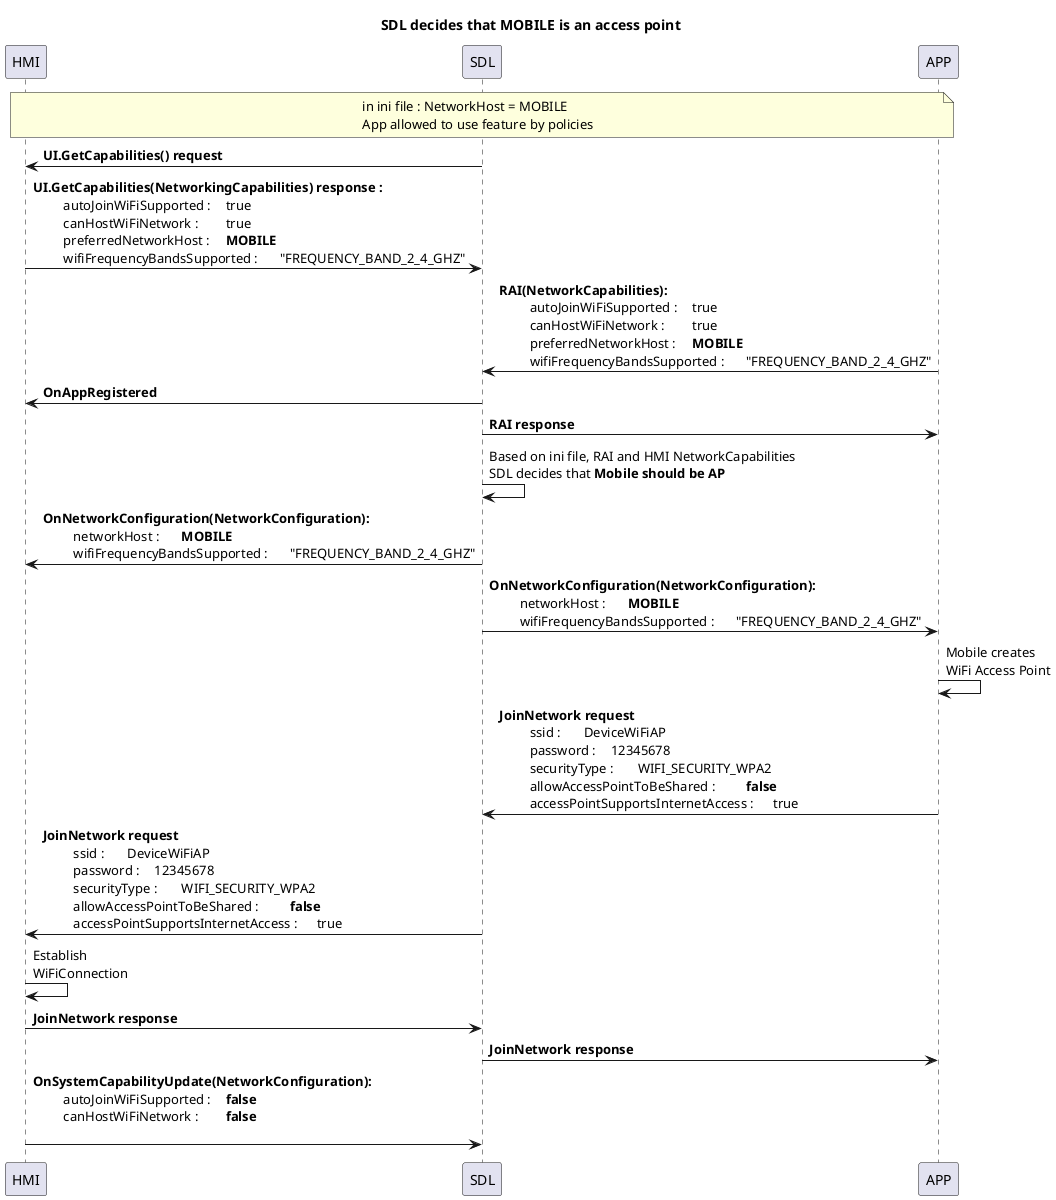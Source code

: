 @startuml
!pragma teoz true


title SDL decides that MOBILE is an access point
participant HMI
participant SDL
participant APP

note over HMI, APP: in ini file : NetworkHost = MOBILE \n\
App allowed to use feature by policies


SDL -> HMI : <b>UI.GetCapabilities() request
HMI -> SDL : <b>UI.GetCapabilities(NetworkingCapabilities) response : \n\
\t autoJoinWiFiSupported : \t true \n\
\t canHostWiFiNetwork : \t true \n\
\t preferredNetworkHost : \t **MOBILE** \n\
\t wifiFrequencyBandsSupported : \t "FREQUENCY_BAND_2_4_GHZ" 

APP -> SDL : <b>RAI(NetworkCapabilities): \n\
\t autoJoinWiFiSupported : \t true \n\
\t canHostWiFiNetwork : \t true \n\
\t preferredNetworkHost : \t **MOBILE** \n\
\t wifiFrequencyBandsSupported : \t "FREQUENCY_BAND_2_4_GHZ"

SDL -> HMI : <b>OnAppRegistered 
SDL -> APP : <b>RAI response 

SDL -> SDL : Based on ini file, RAI and HMI NetworkCapabilities\n\
SDL decides that **Mobile should be AP** 


SDL -> HMI:  <b>OnNetworkConfiguration(NetworkConfiguration): \n\
\t networkHost : \t **MOBILE** \n\
\t wifiFrequencyBandsSupported : \t "FREQUENCY_BAND_2_4_GHZ" 

SDL -> APP:  <b>OnNetworkConfiguration(NetworkConfiguration): \n\
\t networkHost : \t **MOBILE** \n\
\t wifiFrequencyBandsSupported : \t "FREQUENCY_BAND_2_4_GHZ"  

APP -> APP : Mobile creates \n\
WiFi Access Point


APP -> SDL: <b>JoinNetwork request\n\
\t ssid : \t DeviceWiFiAP \n\
\t password : \t 12345678 \n\
\t securityType : \t WIFI_SECURITY_WPA2 \n\
\t allowAccessPointToBeShared : \t **false** \n\
\t accessPointSupportsInternetAccess : \t true

SDL -> HMI: <b>JoinNetwork request\n\
\t ssid : \t DeviceWiFiAP \n\
\t password : \t 12345678 \n\
\t securityType : \t WIFI_SECURITY_WPA2 \n\
\t allowAccessPointToBeShared : \t **false** \n\
\t accessPointSupportsInternetAccess : \t true

HMI -> HMI : Establish \n\
WiFiConnection

HMI -> SDL : <b>JoinNetwork response
SDL -> APP : <b>JoinNetwork response


HMI -> SDL:  <b>OnSystemCapabilityUpdate(NetworkConfiguration): \n\
\t autoJoinWiFiSupported : \t **false** \n\
\t canHostWiFiNetwork : \t **false**  \n\

@enduml
